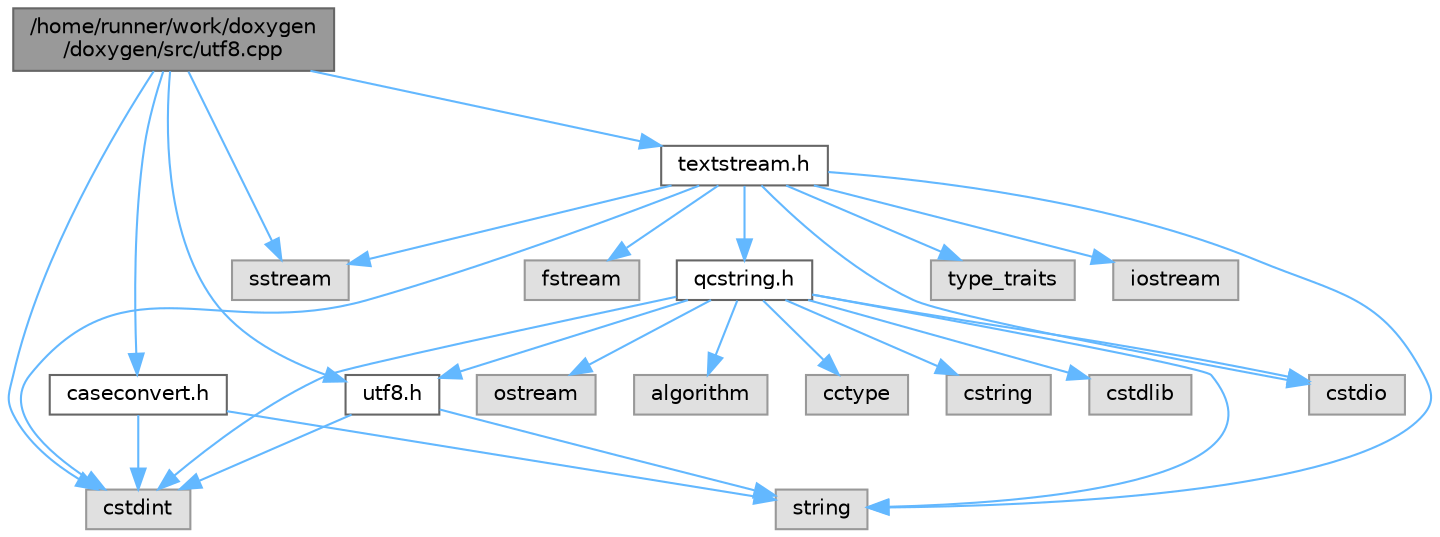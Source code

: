 digraph "/home/runner/work/doxygen/doxygen/src/utf8.cpp"
{
 // INTERACTIVE_SVG=YES
 // LATEX_PDF_SIZE
  bgcolor="transparent";
  edge [fontname=Helvetica,fontsize=10,labelfontname=Helvetica,labelfontsize=10];
  node [fontname=Helvetica,fontsize=10,shape=box,height=0.2,width=0.4];
  Node1 [id="Node000001",label="/home/runner/work/doxygen\l/doxygen/src/utf8.cpp",height=0.2,width=0.4,color="gray40", fillcolor="grey60", style="filled", fontcolor="black"];
  Node1 -> Node2 [id="edge1_Node000001_Node000002",color="steelblue1",style="solid"];
  Node2 [id="Node000002",label="cstdint",height=0.2,width=0.4,color="grey60", fillcolor="#E0E0E0", style="filled"];
  Node1 -> Node3 [id="edge2_Node000001_Node000003",color="steelblue1",style="solid"];
  Node3 [id="Node000003",label="sstream",height=0.2,width=0.4,color="grey60", fillcolor="#E0E0E0", style="filled"];
  Node1 -> Node4 [id="edge3_Node000001_Node000004",color="steelblue1",style="solid"];
  Node4 [id="Node000004",label="utf8.h",height=0.2,width=0.4,color="grey40", fillcolor="white", style="filled",URL="$db/d7c/utf8_8h.html",tooltip="Various UTF8 related helper functions."];
  Node4 -> Node2 [id="edge4_Node000004_Node000002",color="steelblue1",style="solid"];
  Node4 -> Node5 [id="edge5_Node000004_Node000005",color="steelblue1",style="solid"];
  Node5 [id="Node000005",label="string",height=0.2,width=0.4,color="grey60", fillcolor="#E0E0E0", style="filled"];
  Node1 -> Node6 [id="edge6_Node000001_Node000006",color="steelblue1",style="solid"];
  Node6 [id="Node000006",label="caseconvert.h",height=0.2,width=0.4,color="grey40", fillcolor="white", style="filled",URL="$db/dca/caseconvert_8h.html",tooltip=" "];
  Node6 -> Node2 [id="edge7_Node000006_Node000002",color="steelblue1",style="solid"];
  Node6 -> Node5 [id="edge8_Node000006_Node000005",color="steelblue1",style="solid"];
  Node1 -> Node7 [id="edge9_Node000001_Node000007",color="steelblue1",style="solid"];
  Node7 [id="Node000007",label="textstream.h",height=0.2,width=0.4,color="grey40", fillcolor="white", style="filled",URL="$d4/d7d/textstream_8h.html",tooltip=" "];
  Node7 -> Node5 [id="edge10_Node000007_Node000005",color="steelblue1",style="solid"];
  Node7 -> Node8 [id="edge11_Node000007_Node000008",color="steelblue1",style="solid"];
  Node8 [id="Node000008",label="iostream",height=0.2,width=0.4,color="grey60", fillcolor="#E0E0E0", style="filled"];
  Node7 -> Node3 [id="edge12_Node000007_Node000003",color="steelblue1",style="solid"];
  Node7 -> Node2 [id="edge13_Node000007_Node000002",color="steelblue1",style="solid"];
  Node7 -> Node9 [id="edge14_Node000007_Node000009",color="steelblue1",style="solid"];
  Node9 [id="Node000009",label="cstdio",height=0.2,width=0.4,color="grey60", fillcolor="#E0E0E0", style="filled"];
  Node7 -> Node10 [id="edge15_Node000007_Node000010",color="steelblue1",style="solid"];
  Node10 [id="Node000010",label="fstream",height=0.2,width=0.4,color="grey60", fillcolor="#E0E0E0", style="filled"];
  Node7 -> Node11 [id="edge16_Node000007_Node000011",color="steelblue1",style="solid"];
  Node11 [id="Node000011",label="type_traits",height=0.2,width=0.4,color="grey60", fillcolor="#E0E0E0", style="filled"];
  Node7 -> Node12 [id="edge17_Node000007_Node000012",color="steelblue1",style="solid"];
  Node12 [id="Node000012",label="qcstring.h",height=0.2,width=0.4,color="grey40", fillcolor="white", style="filled",URL="$d7/d5c/qcstring_8h.html",tooltip=" "];
  Node12 -> Node5 [id="edge18_Node000012_Node000005",color="steelblue1",style="solid"];
  Node12 -> Node13 [id="edge19_Node000012_Node000013",color="steelblue1",style="solid"];
  Node13 [id="Node000013",label="algorithm",height=0.2,width=0.4,color="grey60", fillcolor="#E0E0E0", style="filled"];
  Node12 -> Node14 [id="edge20_Node000012_Node000014",color="steelblue1",style="solid"];
  Node14 [id="Node000014",label="cctype",height=0.2,width=0.4,color="grey60", fillcolor="#E0E0E0", style="filled"];
  Node12 -> Node15 [id="edge21_Node000012_Node000015",color="steelblue1",style="solid"];
  Node15 [id="Node000015",label="cstring",height=0.2,width=0.4,color="grey60", fillcolor="#E0E0E0", style="filled"];
  Node12 -> Node9 [id="edge22_Node000012_Node000009",color="steelblue1",style="solid"];
  Node12 -> Node16 [id="edge23_Node000012_Node000016",color="steelblue1",style="solid"];
  Node16 [id="Node000016",label="cstdlib",height=0.2,width=0.4,color="grey60", fillcolor="#E0E0E0", style="filled"];
  Node12 -> Node2 [id="edge24_Node000012_Node000002",color="steelblue1",style="solid"];
  Node12 -> Node17 [id="edge25_Node000012_Node000017",color="steelblue1",style="solid"];
  Node17 [id="Node000017",label="ostream",height=0.2,width=0.4,color="grey60", fillcolor="#E0E0E0", style="filled"];
  Node12 -> Node4 [id="edge26_Node000012_Node000004",color="steelblue1",style="solid"];
}
